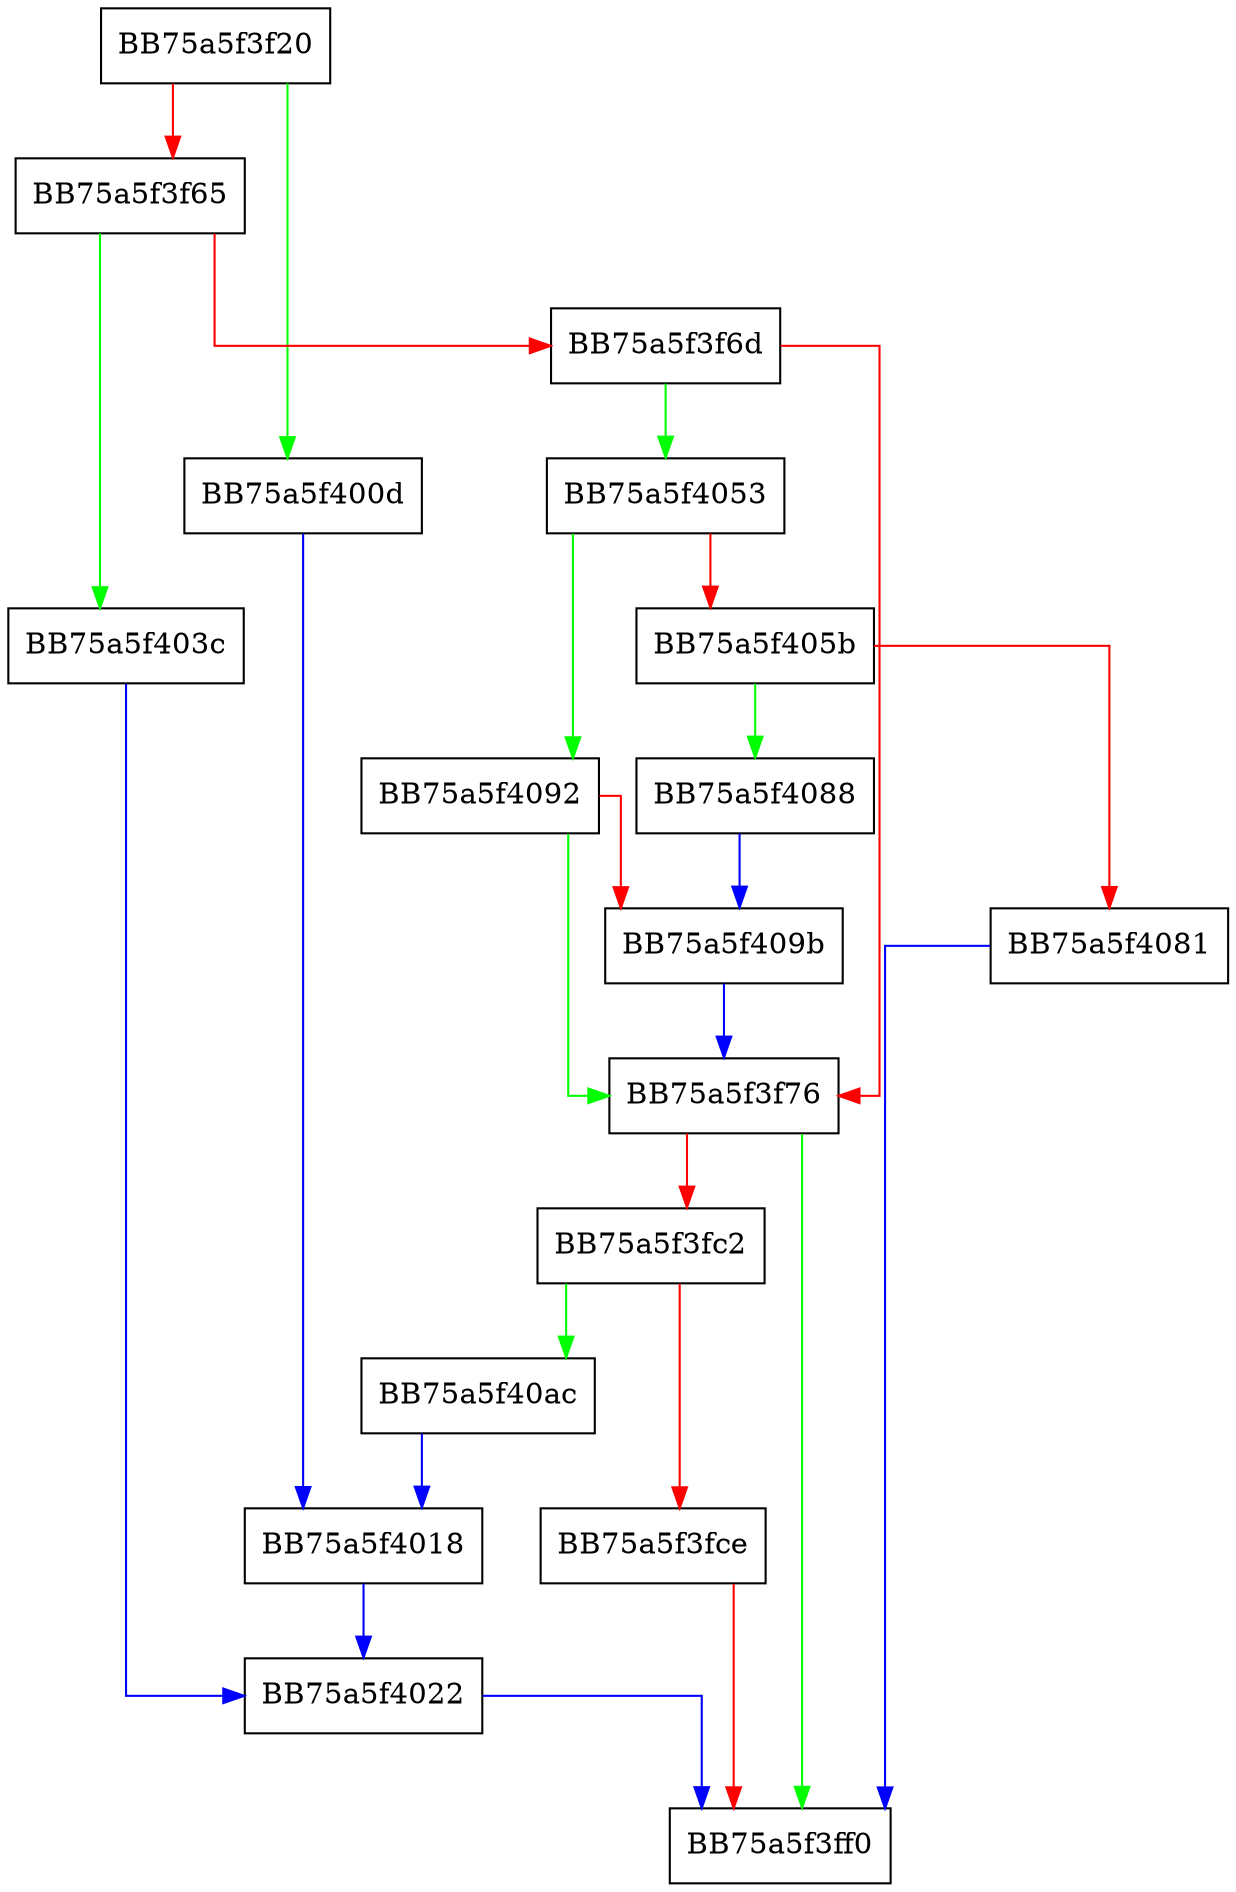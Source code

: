 digraph create_input_data_buffer {
  node [shape="box"];
  graph [splines=ortho];
  BB75a5f3f20 -> BB75a5f400d [color="green"];
  BB75a5f3f20 -> BB75a5f3f65 [color="red"];
  BB75a5f3f65 -> BB75a5f403c [color="green"];
  BB75a5f3f65 -> BB75a5f3f6d [color="red"];
  BB75a5f3f6d -> BB75a5f4053 [color="green"];
  BB75a5f3f6d -> BB75a5f3f76 [color="red"];
  BB75a5f3f76 -> BB75a5f3ff0 [color="green"];
  BB75a5f3f76 -> BB75a5f3fc2 [color="red"];
  BB75a5f3fc2 -> BB75a5f40ac [color="green"];
  BB75a5f3fc2 -> BB75a5f3fce [color="red"];
  BB75a5f3fce -> BB75a5f3ff0 [color="red"];
  BB75a5f400d -> BB75a5f4018 [color="blue"];
  BB75a5f4018 -> BB75a5f4022 [color="blue"];
  BB75a5f4022 -> BB75a5f3ff0 [color="blue"];
  BB75a5f403c -> BB75a5f4022 [color="blue"];
  BB75a5f4053 -> BB75a5f4092 [color="green"];
  BB75a5f4053 -> BB75a5f405b [color="red"];
  BB75a5f405b -> BB75a5f4088 [color="green"];
  BB75a5f405b -> BB75a5f4081 [color="red"];
  BB75a5f4081 -> BB75a5f3ff0 [color="blue"];
  BB75a5f4088 -> BB75a5f409b [color="blue"];
  BB75a5f4092 -> BB75a5f3f76 [color="green"];
  BB75a5f4092 -> BB75a5f409b [color="red"];
  BB75a5f409b -> BB75a5f3f76 [color="blue"];
  BB75a5f40ac -> BB75a5f4018 [color="blue"];
}